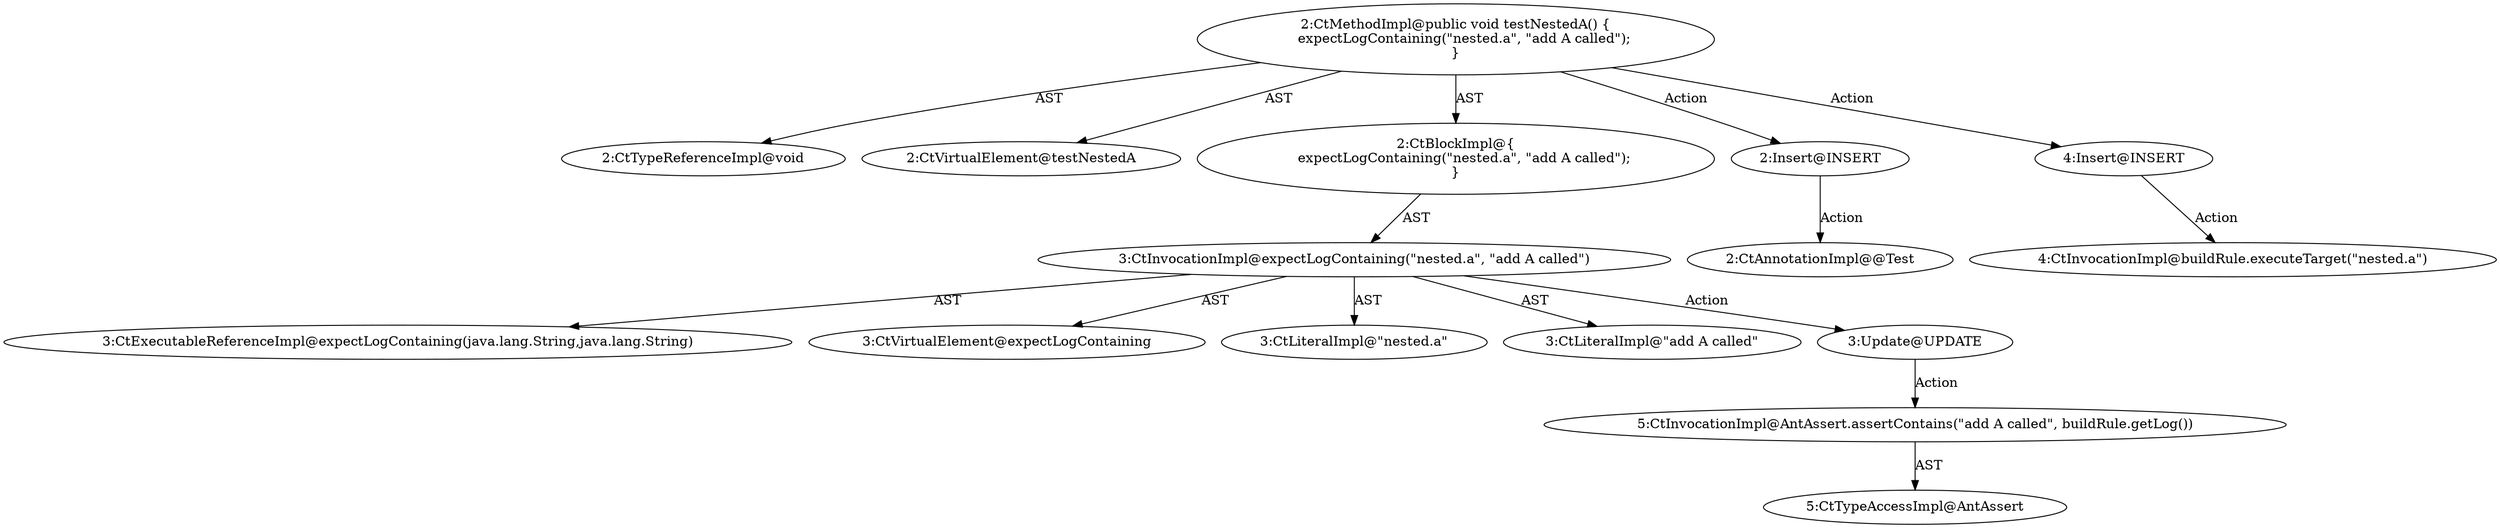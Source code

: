 digraph "testNestedA#?" {
0 [label="2:CtTypeReferenceImpl@void" shape=ellipse]
1 [label="2:CtVirtualElement@testNestedA" shape=ellipse]
2 [label="3:CtExecutableReferenceImpl@expectLogContaining(java.lang.String,java.lang.String)" shape=ellipse]
3 [label="3:CtVirtualElement@expectLogContaining" shape=ellipse]
4 [label="3:CtLiteralImpl@\"nested.a\"" shape=ellipse]
5 [label="3:CtLiteralImpl@\"add A called\"" shape=ellipse]
6 [label="3:CtInvocationImpl@expectLogContaining(\"nested.a\", \"add A called\")" shape=ellipse]
7 [label="2:CtBlockImpl@\{
    expectLogContaining(\"nested.a\", \"add A called\");
\}" shape=ellipse]
8 [label="2:CtMethodImpl@public void testNestedA() \{
    expectLogContaining(\"nested.a\", \"add A called\");
\}" shape=ellipse]
9 [label="3:Update@UPDATE" shape=ellipse]
10 [label="5:CtInvocationImpl@AntAssert.assertContains(\"add A called\", buildRule.getLog())" shape=ellipse]
11 [label="5:CtTypeAccessImpl@AntAssert" shape=ellipse]
12 [label="2:Insert@INSERT" shape=ellipse]
13 [label="2:CtAnnotationImpl@@Test" shape=ellipse]
14 [label="4:Insert@INSERT" shape=ellipse]
15 [label="4:CtInvocationImpl@buildRule.executeTarget(\"nested.a\")" shape=ellipse]
6 -> 3 [label="AST"];
6 -> 2 [label="AST"];
6 -> 4 [label="AST"];
6 -> 5 [label="AST"];
6 -> 9 [label="Action"];
7 -> 6 [label="AST"];
8 -> 1 [label="AST"];
8 -> 0 [label="AST"];
8 -> 7 [label="AST"];
8 -> 12 [label="Action"];
8 -> 14 [label="Action"];
9 -> 10 [label="Action"];
10 -> 11 [label="AST"];
12 -> 13 [label="Action"];
14 -> 15 [label="Action"];
}